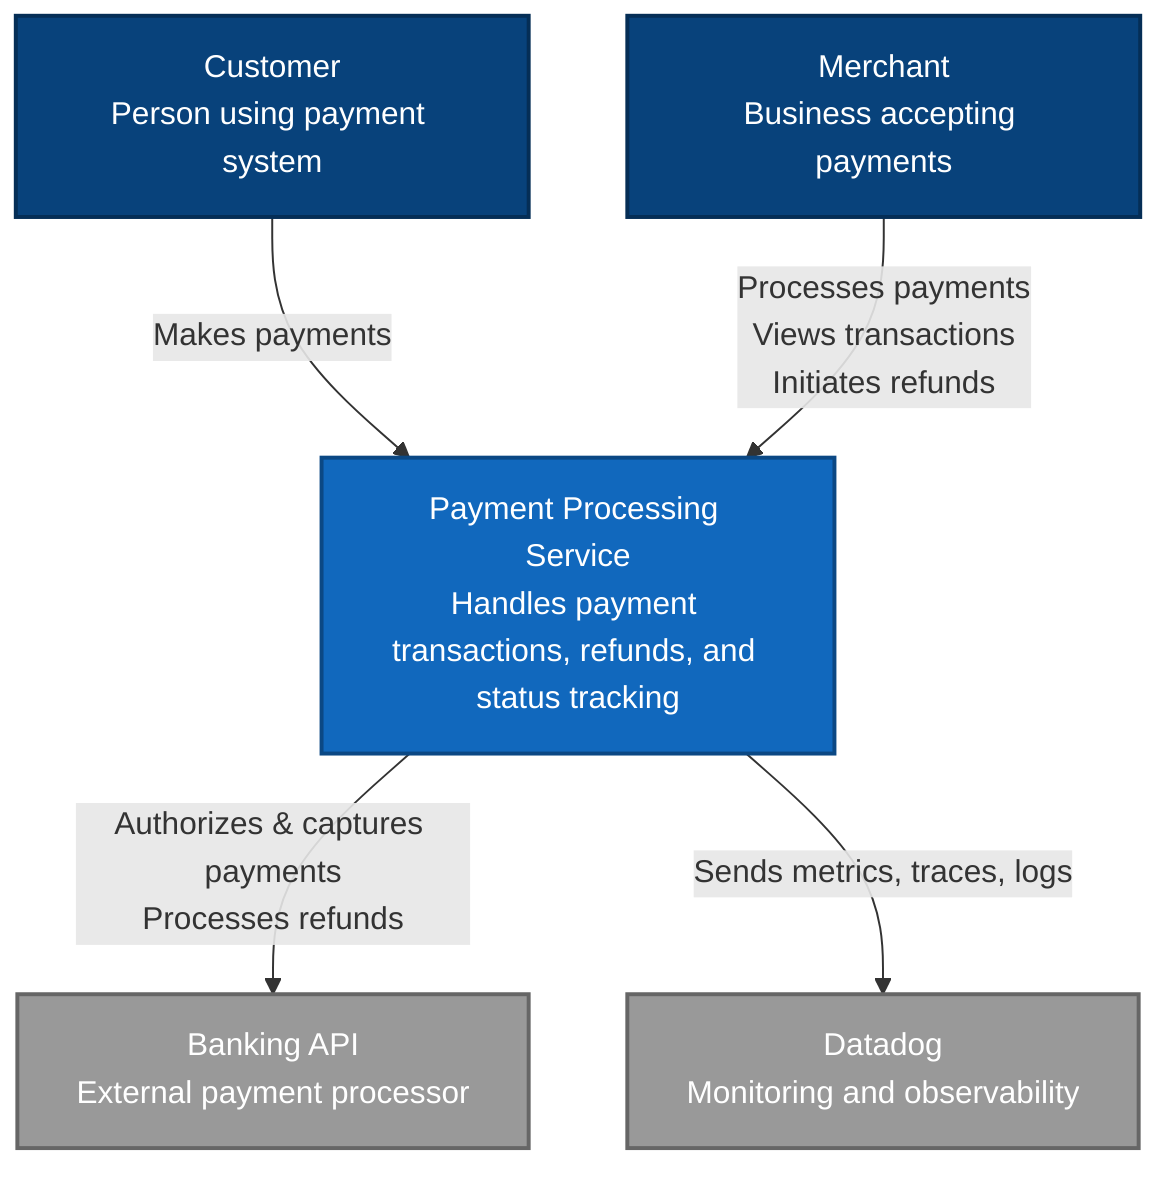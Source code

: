 graph TB
    Customer[Customer<br/>Person using payment system]
    Merchant[Merchant<br/>Business accepting payments]
    
    PaymentService[Payment Processing Service<br/>Handles payment transactions, refunds, and status tracking]
    
    BankingAPI[Banking API<br/>External payment processor]
    DatadogAPI[Datadog<br/>Monitoring and observability]
    
    Customer -->|Makes payments| PaymentService
    Merchant -->|Processes payments<br/>Views transactions<br/>Initiates refunds| PaymentService
    
    PaymentService -->|Authorizes & captures payments<br/>Processes refunds| BankingAPI
    PaymentService -->|Sends metrics, traces, logs| DatadogAPI
    
    classDef person fill:#08427b,stroke:#052e56,stroke-width:2px,color:#fff
    classDef system fill:#1168bd,stroke:#0b4884,stroke-width:2px,color:#fff
    classDef external fill:#999999,stroke:#666666,stroke-width:2px,color:#fff
    
    class Customer,Merchant person
    class PaymentService system
    class BankingAPI,DatadogAPI external